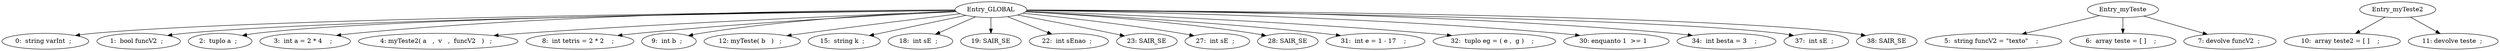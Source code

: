 digraph SDG{
Entry_GLOBAL -> "0:  string varInt  ;  "
Entry_GLOBAL -> "1:  bool funcV2  ;  "
Entry_GLOBAL -> "2:  tuplo a  ;  "
Entry_GLOBAL -> "3:  int a = 2 * 4    ;  "
Entry_GLOBAL -> "4: myTeste2( a   ,  v   ,  funcV2   )   ;  "
Entry_myTeste -> "5:  string funcV2 = \"texto\"    ;  "
Entry_myTeste -> "6:  array teste = [ ]    ;  "
Entry_myTeste -> "7: devolve funcV2  ; "
Entry_GLOBAL -> "8:  int tetris = 2 * 2    ;  "
Entry_GLOBAL -> "9:  int b  ;  "
Entry_myTeste2 -> "10:  array teste2 = [ ]    ;  "
Entry_myTeste2 -> "11: devolve teste  ; "
Entry_GLOBAL -> "12: myTeste( b   )   ;  "
Entry_GLOBAL -> "15:  string k  ;  "
Entry_GLOBAL -> "18:  int sE  ;  "
Entry_GLOBAL -> "19: SAIR_SE"
Entry_GLOBAL -> "22:  int sEnao  ;  "
Entry_GLOBAL -> "23: SAIR_SE"
Entry_GLOBAL -> "27:  int sE  ;  "
Entry_GLOBAL -> "28: SAIR_SE"
Entry_GLOBAL -> "31:  int e = 1 - 17    ;  "
Entry_GLOBAL -> "32:  tuplo eg = ( e ,  g )    ;  "
Entry_GLOBAL -> "30: enquanto 1  >= 1   "
Entry_GLOBAL -> "34:  int besta = 3    ;  "
Entry_GLOBAL -> "37:  int sE  ;  "
Entry_GLOBAL -> "38: SAIR_SE"
}
